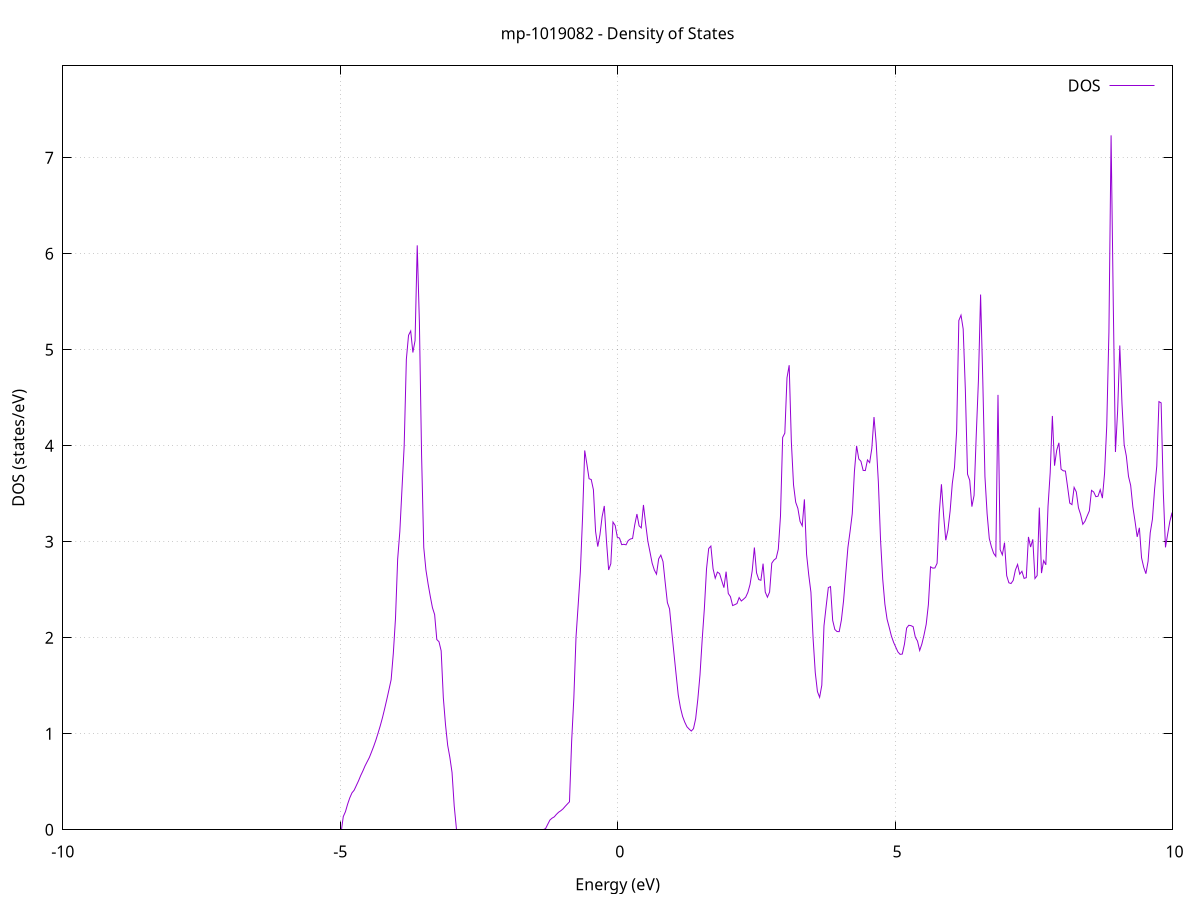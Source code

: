 set title 'mp-1019082 - Density of States'
set xlabel 'Energy (eV)'
set ylabel 'DOS (states/eV)'
set grid
set xrange [-10:10]
set yrange [0:7.957]
set xzeroaxis lt -1
set terminal png size 800,600
set output 'mp-1019082_dos_gnuplot.png'
plot '-' using 1:2 with lines title 'DOS'
-38.776000 0.000000
-38.736800 0.000000
-38.697600 0.000000
-38.658400 0.000000
-38.619200 0.000000
-38.580000 0.000000
-38.540800 0.000000
-38.501600 0.000000
-38.462400 0.000000
-38.423200 0.000000
-38.384000 0.000000
-38.344800 0.000000
-38.305600 0.000000
-38.266400 0.000000
-38.227200 0.000000
-38.188000 0.000000
-38.148800 0.000000
-38.109600 0.000000
-38.070300 0.000000
-38.031100 0.000000
-37.991900 0.000000
-37.952700 0.000000
-37.913500 0.000000
-37.874300 0.000000
-37.835100 0.000000
-37.795900 0.000000
-37.756700 0.000000
-37.717500 0.000000
-37.678300 0.000000
-37.639100 0.000000
-37.599900 0.000000
-37.560700 0.000000
-37.521500 0.000000
-37.482300 0.000000
-37.443100 0.000000
-37.403900 0.000000
-37.364700 0.000000
-37.325500 0.000000
-37.286300 0.000000
-37.247100 0.000000
-37.207900 0.000000
-37.168700 0.000000
-37.129500 0.000000
-37.090300 0.000000
-37.051100 0.000000
-37.011900 0.000000
-36.972700 0.000000
-36.933500 0.000000
-36.894300 0.000000
-36.855100 0.000000
-36.815900 0.000000
-36.776700 0.000000
-36.737500 0.000000
-36.698300 0.000000
-36.659100 0.000000
-36.619900 0.000000
-36.580700 0.000000
-36.541500 0.000000
-36.502300 0.000000
-36.463100 0.000000
-36.423900 0.000000
-36.384700 0.000000
-36.345500 0.000000
-36.306300 0.000000
-36.267100 0.000000
-36.227900 0.000000
-36.188700 0.000000
-36.149500 0.000000
-36.110300 0.000000
-36.071100 0.000000
-36.031900 0.000000
-35.992700 0.000000
-35.953500 0.000000
-35.914300 0.000000
-35.875100 0.000000
-35.835800 0.000000
-35.796600 0.000000
-35.757400 0.000000
-35.718200 0.000000
-35.679000 0.000000
-35.639800 0.000000
-35.600600 0.000000
-35.561400 0.000000
-35.522200 0.000000
-35.483000 0.000000
-35.443800 0.000000
-35.404600 0.000000
-35.365400 0.000000
-35.326200 0.000000
-35.287000 0.000000
-35.247800 0.000000
-35.208600 1.225200
-35.169400 15.294300
-35.130200 8.207200
-35.091000 5.866100
-35.051800 5.492300
-35.012600 4.730300
-34.973400 4.730500
-34.934200 4.389400
-34.895000 4.389600
-34.855800 4.462700
-34.816600 4.611900
-34.777400 4.612100
-34.738200 5.594400
-34.699000 5.594700
-34.659800 27.283000
-34.620600 55.351900
-34.581400 57.964600
-34.542200 53.066100
-34.503000 36.654200
-34.463800 2.862200
-34.424600 0.000000
-34.385400 0.000000
-34.346200 0.000000
-34.307000 0.000000
-34.267800 0.000000
-34.228600 0.000000
-34.189400 0.000000
-34.150200 0.000000
-34.111000 0.000000
-34.071800 0.000000
-34.032600 0.000000
-33.993400 0.000000
-33.954200 0.000000
-33.915000 0.000000
-33.875800 0.000000
-33.836600 0.000000
-33.797400 0.000000
-33.758200 0.000000
-33.719000 0.000000
-33.679800 0.000000
-33.640600 0.000000
-33.601300 0.000000
-33.562100 0.000000
-33.522900 0.000000
-33.483700 0.000000
-33.444500 0.000000
-33.405300 0.000000
-33.366100 0.000000
-33.326900 0.000000
-33.287700 0.000000
-33.248500 0.000000
-33.209300 0.000000
-33.170100 0.000000
-33.130900 0.000000
-33.091700 0.000000
-33.052500 0.000000
-33.013300 0.000000
-32.974100 0.000000
-32.934900 0.000000
-32.895700 0.000000
-32.856500 0.000000
-32.817300 0.000000
-32.778100 0.000000
-32.738900 0.000000
-32.699700 0.000000
-32.660500 0.000000
-32.621300 0.000000
-32.582100 0.000000
-32.542900 0.000000
-32.503700 0.000000
-32.464500 0.000000
-32.425300 0.000000
-32.386100 0.000000
-32.346900 0.000000
-32.307700 0.000000
-32.268500 0.000000
-32.229300 0.000000
-32.190100 0.000000
-32.150900 0.000000
-32.111700 0.000000
-32.072500 0.000000
-32.033300 0.000000
-31.994100 0.000000
-31.954900 0.000000
-31.915700 0.000000
-31.876500 0.000000
-31.837300 0.000000
-31.798100 0.000000
-31.758900 0.000000
-31.719700 0.000000
-31.680500 0.000000
-31.641300 0.000000
-31.602100 0.000000
-31.562900 0.000000
-31.523700 0.000000
-31.484500 0.000000
-31.445300 0.000000
-31.406100 0.000000
-31.366800 0.000000
-31.327600 0.000000
-31.288400 0.000000
-31.249200 0.000000
-31.210000 0.000000
-31.170800 0.000000
-31.131600 0.000000
-31.092400 0.000000
-31.053200 0.000000
-31.014000 0.000000
-30.974800 0.000000
-30.935600 0.000000
-30.896400 0.000000
-30.857200 0.000000
-30.818000 0.000000
-30.778800 0.000000
-30.739600 0.000000
-30.700400 0.000000
-30.661200 0.000000
-30.622000 0.000000
-30.582800 0.000000
-30.543600 0.000000
-30.504400 0.000000
-30.465200 0.000000
-30.426000 0.000000
-30.386800 0.000000
-30.347600 0.000000
-30.308400 0.000000
-30.269200 0.000000
-30.230000 0.000000
-30.190800 0.000000
-30.151600 0.000000
-30.112400 0.000000
-30.073200 0.000000
-30.034000 0.000000
-29.994800 0.000000
-29.955600 0.000000
-29.916400 0.000000
-29.877200 0.000000
-29.838000 0.000000
-29.798800 0.000000
-29.759600 0.000000
-29.720400 0.000000
-29.681200 0.000000
-29.642000 0.000000
-29.602800 0.000000
-29.563600 0.000000
-29.524400 0.000000
-29.485200 0.000000
-29.446000 0.000000
-29.406800 0.000000
-29.367600 0.000000
-29.328400 0.000000
-29.289200 0.000000
-29.250000 0.000000
-29.210800 0.000000
-29.171600 0.000000
-29.132400 0.000000
-29.093100 0.000000
-29.053900 0.000000
-29.014700 0.000000
-28.975500 0.000000
-28.936300 0.000000
-28.897100 0.000000
-28.857900 0.000000
-28.818700 0.000000
-28.779500 0.000000
-28.740300 0.000000
-28.701100 0.000000
-28.661900 0.000000
-28.622700 0.000000
-28.583500 0.000000
-28.544300 0.000000
-28.505100 0.000000
-28.465900 0.000000
-28.426700 0.000000
-28.387500 0.000000
-28.348300 0.000000
-28.309100 0.000000
-28.269900 0.000000
-28.230700 0.000000
-28.191500 0.000000
-28.152300 0.000000
-28.113100 0.000000
-28.073900 0.000000
-28.034700 0.000000
-27.995500 0.000000
-27.956300 0.000000
-27.917100 0.000000
-27.877900 0.000000
-27.838700 0.000000
-27.799500 0.000000
-27.760300 0.000000
-27.721100 0.000000
-27.681900 0.000000
-27.642700 0.000000
-27.603500 0.000000
-27.564300 0.000000
-27.525100 0.000000
-27.485900 0.000000
-27.446700 0.000000
-27.407500 0.000000
-27.368300 0.000000
-27.329100 0.000000
-27.289900 0.000000
-27.250700 0.000000
-27.211500 0.000000
-27.172300 0.000000
-27.133100 0.000000
-27.093900 0.000000
-27.054700 0.000000
-27.015500 0.000000
-26.976300 0.000000
-26.937100 0.000000
-26.897900 0.000000
-26.858600 0.000000
-26.819400 0.000000
-26.780200 0.000000
-26.741000 0.000000
-26.701800 0.000000
-26.662600 0.000000
-26.623400 0.000000
-26.584200 0.000000
-26.545000 0.000000
-26.505800 0.000000
-26.466600 0.000000
-26.427400 0.000000
-26.388200 0.000000
-26.349000 0.000000
-26.309800 0.000000
-26.270600 0.000000
-26.231400 0.000000
-26.192200 0.000000
-26.153000 0.000000
-26.113800 0.000000
-26.074600 0.000000
-26.035400 0.000000
-25.996200 0.000000
-25.957000 0.000000
-25.917800 0.000000
-25.878600 0.000000
-25.839400 0.000000
-25.800200 0.000000
-25.761000 0.000000
-25.721800 0.000000
-25.682600 0.000000
-25.643400 0.000000
-25.604200 0.000000
-25.565000 0.000000
-25.525800 0.000000
-25.486600 0.000000
-25.447400 0.000000
-25.408200 0.000000
-25.369000 0.000000
-25.329800 0.000000
-25.290600 0.000000
-25.251400 0.000000
-25.212200 0.000000
-25.173000 0.000000
-25.133800 0.000000
-25.094600 0.000000
-25.055400 0.000000
-25.016200 0.000000
-24.977000 0.000000
-24.937800 0.000000
-24.898600 0.000000
-24.859400 0.000000
-24.820200 0.000000
-24.781000 0.000000
-24.741800 0.000000
-24.702600 0.000000
-24.663400 0.000000
-24.624100 0.000000
-24.584900 0.000000
-24.545700 0.000000
-24.506500 0.000000
-24.467300 0.000000
-24.428100 0.000000
-24.388900 0.000000
-24.349700 0.000000
-24.310500 0.000000
-24.271300 0.000000
-24.232100 0.000000
-24.192900 0.000000
-24.153700 0.000000
-24.114500 0.000000
-24.075300 0.000000
-24.036100 0.000000
-23.996900 0.000000
-23.957700 0.000000
-23.918500 0.000000
-23.879300 0.000000
-23.840100 0.000000
-23.800900 0.000000
-23.761700 0.000000
-23.722500 0.000000
-23.683300 0.000000
-23.644100 0.000000
-23.604900 0.000000
-23.565700 0.000000
-23.526500 0.000000
-23.487300 0.000000
-23.448100 0.000000
-23.408900 0.000000
-23.369700 0.000000
-23.330500 0.000000
-23.291300 0.000000
-23.252100 0.000000
-23.212900 0.000000
-23.173700 0.000000
-23.134500 0.000000
-23.095300 0.000000
-23.056100 0.000000
-23.016900 0.000000
-22.977700 0.000000
-22.938500 0.000000
-22.899300 0.000000
-22.860100 0.000000
-22.820900 0.000000
-22.781700 0.000000
-22.742500 0.000000
-22.703300 0.000000
-22.664100 0.000000
-22.624900 0.000000
-22.585700 0.000000
-22.546500 0.000000
-22.507300 0.000000
-22.468100 0.000000
-22.428900 0.000000
-22.389600 0.000000
-22.350400 0.000000
-22.311200 0.000000
-22.272000 0.000000
-22.232800 0.000000
-22.193600 0.000000
-22.154400 0.000000
-22.115200 0.000000
-22.076000 0.000000
-22.036800 0.000000
-21.997600 0.000000
-21.958400 0.000000
-21.919200 0.000000
-21.880000 0.000000
-21.840800 0.000000
-21.801600 0.000000
-21.762400 0.000000
-21.723200 0.000000
-21.684000 0.000000
-21.644800 0.000000
-21.605600 0.000000
-21.566400 0.000000
-21.527200 0.000000
-21.488000 0.000000
-21.448800 0.000000
-21.409600 0.000000
-21.370400 0.000000
-21.331200 0.000000
-21.292000 0.000000
-21.252800 0.000000
-21.213600 0.000000
-21.174400 0.000000
-21.135200 0.000000
-21.096000 0.000000
-21.056800 0.000000
-21.017600 0.000000
-20.978400 0.000000
-20.939200 0.000000
-20.900000 0.000000
-20.860800 0.000000
-20.821600 0.000000
-20.782400 0.000000
-20.743200 0.000000
-20.704000 0.000000
-20.664800 0.000000
-20.625600 0.000000
-20.586400 0.000000
-20.547200 0.000000
-20.508000 0.000000
-20.468800 0.000000
-20.429600 0.000000
-20.390400 0.000000
-20.351200 0.000000
-20.312000 0.000000
-20.272800 0.000000
-20.233600 0.000000
-20.194400 0.000000
-20.155100 0.000000
-20.115900 0.000000
-20.076700 0.000000
-20.037500 0.000000
-19.998300 0.000000
-19.959100 0.000000
-19.919900 0.000000
-19.880700 0.000000
-19.841500 0.000000
-19.802300 0.000000
-19.763100 0.000000
-19.723900 0.000000
-19.684700 0.000000
-19.645500 0.000000
-19.606300 0.000000
-19.567100 0.000000
-19.527900 0.000000
-19.488700 0.000000
-19.449500 0.000000
-19.410300 0.000000
-19.371100 0.000000
-19.331900 0.000000
-19.292700 0.000000
-19.253500 0.000000
-19.214300 0.000000
-19.175100 0.000000
-19.135900 0.000000
-19.096700 0.000000
-19.057500 0.000000
-19.018300 0.000000
-18.979100 0.000000
-18.939900 0.000000
-18.900700 0.000000
-18.861500 0.000000
-18.822300 0.000000
-18.783100 0.000000
-18.743900 0.000000
-18.704700 0.000000
-18.665500 0.000000
-18.626300 0.000000
-18.587100 0.000000
-18.547900 0.000000
-18.508700 0.000000
-18.469500 0.000000
-18.430300 0.000000
-18.391100 0.000000
-18.351900 0.000000
-18.312700 0.000000
-18.273500 0.000000
-18.234300 0.000000
-18.195100 0.000000
-18.155900 0.000000
-18.116700 0.000000
-18.077500 0.000000
-18.038300 0.000000
-17.999100 0.000000
-17.959900 0.000000
-17.920700 0.000000
-17.881400 0.000000
-17.842200 0.000000
-17.803000 0.000000
-17.763800 0.000000
-17.724600 0.000000
-17.685400 0.000000
-17.646200 0.000000
-17.607000 0.000000
-17.567800 0.000000
-17.528600 0.000000
-17.489400 0.000000
-17.450200 0.000000
-17.411000 0.000000
-17.371800 0.000000
-17.332600 0.000000
-17.293400 0.000000
-17.254200 0.000000
-17.215000 0.000000
-17.175800 0.000000
-17.136600 0.000000
-17.097400 0.000000
-17.058200 0.000000
-17.019000 0.000000
-16.979800 0.000000
-16.940600 0.000000
-16.901400 0.000000
-16.862200 0.000000
-16.823000 0.000000
-16.783800 0.000000
-16.744600 0.000000
-16.705400 0.000000
-16.666200 0.000000
-16.627000 0.000000
-16.587800 0.000000
-16.548600 0.000000
-16.509400 0.000000
-16.470200 0.000000
-16.431000 0.000000
-16.391800 0.000000
-16.352600 0.000000
-16.313400 0.000000
-16.274200 0.000000
-16.235000 0.000000
-16.195800 0.000000
-16.156600 0.000000
-16.117400 0.000000
-16.078200 0.000000
-16.039000 0.000000
-15.999800 0.000000
-15.960600 0.000000
-15.921400 0.000000
-15.882200 0.000000
-15.843000 0.000000
-15.803800 0.000000
-15.764600 0.000000
-15.725400 0.000000
-15.686200 0.000000
-15.646900 0.000000
-15.607700 0.000000
-15.568500 0.000000
-15.529300 0.000000
-15.490100 0.000000
-15.450900 0.000000
-15.411700 0.000000
-15.372500 0.000000
-15.333300 0.000000
-15.294100 0.000000
-15.254900 0.000000
-15.215700 0.000000
-15.176500 0.000000
-15.137300 0.000000
-15.098100 0.000000
-15.058900 0.000000
-15.019700 0.000000
-14.980500 0.000000
-14.941300 0.000000
-14.902100 0.000000
-14.862900 0.000000
-14.823700 0.000000
-14.784500 0.000000
-14.745300 0.000000
-14.706100 0.000000
-14.666900 0.000000
-14.627700 0.000000
-14.588500 0.000000
-14.549300 0.000000
-14.510100 0.000000
-14.470900 0.000000
-14.431700 0.000000
-14.392500 0.000000
-14.353300 0.000000
-14.314100 0.000000
-14.274900 0.000000
-14.235700 0.000000
-14.196500 0.000000
-14.157300 0.000000
-14.118100 0.000000
-14.078900 0.000000
-14.039700 0.000000
-14.000500 0.000000
-13.961300 0.000000
-13.922100 0.000000
-13.882900 0.000000
-13.843700 0.000000
-13.804500 0.000000
-13.765300 0.000000
-13.726100 0.000000
-13.686900 0.000000
-13.647700 0.000000
-13.608500 0.000000
-13.569300 0.000000
-13.530100 0.000000
-13.490900 0.000000
-13.451700 0.000000
-13.412400 0.000000
-13.373200 0.000000
-13.334000 0.000000
-13.294800 0.000000
-13.255600 0.000000
-13.216400 0.000000
-13.177200 0.042700
-13.138000 0.257600
-13.098800 0.337100
-13.059600 0.455200
-13.020400 0.514900
-12.981200 0.598600
-12.942000 0.692500
-12.902800 0.770200
-12.863600 0.849700
-12.824400 0.941900
-12.785200 1.045700
-12.746000 1.146900
-12.706800 1.257800
-12.667600 1.383700
-12.628400 1.515000
-12.589200 1.850600
-12.550000 1.927600
-12.510800 1.931700
-12.471600 1.988600
-12.432400 2.579400
-12.393200 3.087600
-12.354000 3.793000
-12.314800 4.296200
-12.275600 4.401900
-12.236400 4.480900
-12.197200 4.650200
-12.158000 4.891100
-12.118800 4.583400
-12.079600 4.822900
-12.040400 4.937200
-12.001200 4.751100
-11.962000 4.778500
-11.922800 4.527000
-11.883600 3.645800
-11.844400 2.550200
-11.805200 2.401400
-11.766000 2.368700
-11.726800 1.759100
-11.687600 1.532400
-11.648400 1.325200
-11.609200 1.148600
-11.570000 0.993300
-11.530800 0.864800
-11.491600 0.728800
-11.452400 0.611600
-11.413200 0.504800
-11.374000 0.397000
-11.334800 0.272500
-11.295600 0.112700
-11.256400 0.000000
-11.217200 0.000000
-11.177900 0.000000
-11.138700 0.000000
-11.099500 0.000000
-11.060300 0.000000
-11.021100 0.000000
-10.981900 0.000000
-10.942700 0.000000
-10.903500 0.000000
-10.864300 0.000000
-10.825100 0.000000
-10.785900 0.000000
-10.746700 0.000000
-10.707500 0.000000
-10.668300 0.000000
-10.629100 0.000000
-10.589900 0.000000
-10.550700 0.000000
-10.511500 0.000000
-10.472300 0.000000
-10.433100 0.000000
-10.393900 0.000000
-10.354700 0.000000
-10.315500 0.000000
-10.276300 0.000000
-10.237100 0.000000
-10.197900 0.000000
-10.158700 0.000000
-10.119500 0.000000
-10.080300 0.000000
-10.041100 0.000000
-10.001900 0.000000
-9.962700 0.000000
-9.923500 0.000000
-9.884300 0.000000
-9.845100 0.000000
-9.805900 0.000000
-9.766700 0.000000
-9.727500 0.000000
-9.688300 0.000000
-9.649100 0.000000
-9.609900 0.000000
-9.570700 0.000000
-9.531500 0.000000
-9.492300 0.000000
-9.453100 0.000000
-9.413900 0.000000
-9.374700 0.000000
-9.335500 0.000000
-9.296300 0.000000
-9.257100 0.000000
-9.217900 0.000000
-9.178700 0.000000
-9.139500 0.000000
-9.100300 0.000000
-9.061100 0.000000
-9.021900 0.000000
-8.982700 0.000000
-8.943400 0.000000
-8.904200 0.000000
-8.865000 0.000000
-8.825800 0.000000
-8.786600 0.000000
-8.747400 0.000000
-8.708200 0.000000
-8.669000 0.000000
-8.629800 0.000000
-8.590600 0.000000
-8.551400 0.000000
-8.512200 0.000000
-8.473000 0.000000
-8.433800 0.000000
-8.394600 0.000000
-8.355400 0.000000
-8.316200 0.000000
-8.277000 0.000000
-8.237800 0.000000
-8.198600 0.000000
-8.159400 0.000000
-8.120200 0.000000
-8.081000 0.000000
-8.041800 0.000000
-8.002600 0.000000
-7.963400 0.000000
-7.924200 0.000000
-7.885000 0.000000
-7.845800 0.000000
-7.806600 0.000000
-7.767400 0.000000
-7.728200 0.000000
-7.689000 0.000000
-7.649800 0.000000
-7.610600 0.000000
-7.571400 0.000000
-7.532200 0.000000
-7.493000 0.000000
-7.453800 0.000000
-7.414600 0.000000
-7.375400 0.000000
-7.336200 0.000000
-7.297000 0.000000
-7.257800 0.000000
-7.218600 0.000000
-7.179400 0.000000
-7.140200 0.000000
-7.101000 0.000000
-7.061800 0.000000
-7.022600 0.000000
-6.983400 0.000000
-6.944200 0.000000
-6.905000 0.000000
-6.865800 0.000000
-6.826600 0.000000
-6.787400 0.000000
-6.748200 0.000000
-6.708900 0.000000
-6.669700 0.000000
-6.630500 0.000000
-6.591300 0.000000
-6.552100 0.000000
-6.512900 0.000000
-6.473700 0.000000
-6.434500 0.000000
-6.395300 0.000000
-6.356100 0.000000
-6.316900 0.000000
-6.277700 0.000000
-6.238500 0.000000
-6.199300 0.000000
-6.160100 0.000000
-6.120900 0.000000
-6.081700 0.000000
-6.042500 0.000000
-6.003300 0.000000
-5.964100 0.000000
-5.924900 0.000000
-5.885700 0.000000
-5.846500 0.000000
-5.807300 0.000000
-5.768100 0.000000
-5.728900 0.000000
-5.689700 0.000000
-5.650500 0.000000
-5.611300 0.000000
-5.572100 0.000000
-5.532900 0.000000
-5.493700 0.000000
-5.454500 0.000000
-5.415300 0.000000
-5.376100 0.000000
-5.336900 0.000000
-5.297700 0.000000
-5.258500 0.000000
-5.219300 0.000000
-5.180100 0.000000
-5.140900 0.000000
-5.101700 0.000000
-5.062500 0.000000
-5.023300 0.000000
-4.984100 0.000000
-4.944900 0.137300
-4.905700 0.188600
-4.866500 0.267000
-4.827300 0.333300
-4.788100 0.384700
-4.748900 0.412300
-4.709700 0.460800
-4.670500 0.509400
-4.631300 0.564400
-4.592100 0.612200
-4.552900 0.665100
-4.513700 0.709500
-4.474500 0.753600
-4.435200 0.811100
-4.396000 0.870200
-4.356800 0.934900
-4.317600 1.007400
-4.278400 1.083100
-4.239200 1.166100
-4.200000 1.259400
-4.160800 1.357100
-4.121600 1.458600
-4.082400 1.563100
-4.043200 1.835500
-4.004000 2.200000
-3.964800 2.818200
-3.925600 3.106800
-3.886400 3.554700
-3.847200 4.000500
-3.808000 4.900600
-3.768800 5.150500
-3.729600 5.195600
-3.690400 4.971400
-3.651200 5.095300
-3.612000 6.087600
-3.572800 5.279700
-3.533600 3.901600
-3.494400 2.940700
-3.455200 2.706500
-3.416000 2.560200
-3.376800 2.431500
-3.337600 2.313100
-3.298400 2.241800
-3.259200 1.981100
-3.220000 1.959000
-3.180800 1.864100
-3.141600 1.375300
-3.102400 1.094900
-3.063200 0.879600
-3.024000 0.754000
-2.984800 0.596800
-2.945600 0.248700
-2.906400 0.000000
-2.867200 0.000000
-2.828000 0.000000
-2.788800 0.000000
-2.749600 0.000000
-2.710400 0.000000
-2.671200 0.000000
-2.632000 0.000000
-2.592800 0.000000
-2.553600 0.000000
-2.514400 0.000000
-2.475200 0.000000
-2.436000 0.000000
-2.396800 0.000000
-2.357600 0.000000
-2.318400 0.000000
-2.279200 0.000000
-2.240000 0.000000
-2.200700 0.000000
-2.161500 0.000000
-2.122300 0.000000
-2.083100 0.000000
-2.043900 0.000000
-2.004700 0.000000
-1.965500 0.000000
-1.926300 0.000000
-1.887100 0.000000
-1.847900 0.000000
-1.808700 0.000000
-1.769500 0.000000
-1.730300 0.000000
-1.691100 0.000000
-1.651900 0.000000
-1.612700 0.000000
-1.573500 0.000000
-1.534300 0.000000
-1.495100 0.000000
-1.455900 0.000000
-1.416700 0.000000
-1.377500 0.000000
-1.338300 0.000000
-1.299100 0.011800
-1.259900 0.057200
-1.220700 0.101400
-1.181500 0.121300
-1.142300 0.134500
-1.103100 0.161100
-1.063900 0.182900
-1.024700 0.198200
-0.985500 0.217300
-0.946300 0.243300
-0.907100 0.267600
-0.867900 0.291600
-0.828700 0.925400
-0.789500 1.371700
-0.750300 2.007600
-0.711100 2.342800
-0.671900 2.688100
-0.632700 3.249000
-0.593500 3.951200
-0.554300 3.808900
-0.515100 3.656800
-0.475900 3.648000
-0.436700 3.541700
-0.397500 3.106600
-0.358300 2.949700
-0.319100 3.072300
-0.279900 3.261100
-0.240700 3.373000
-0.201500 3.009500
-0.162300 2.706300
-0.123100 2.770900
-0.083900 3.205300
-0.044700 3.170100
-0.005500 3.046900
0.033800 3.038100
0.073000 2.969700
0.112200 2.973700
0.151400 2.968200
0.190600 3.012600
0.229800 3.028700
0.269000 3.034500
0.308200 3.176600
0.347400 3.289200
0.386600 3.166200
0.425800 3.144700
0.465000 3.383400
0.504200 3.190200
0.543400 3.008200
0.582600 2.893800
0.621800 2.777100
0.661000 2.705800
0.700200 2.662400
0.739400 2.822400
0.778600 2.860700
0.817800 2.792900
0.857000 2.575400
0.896200 2.366900
0.935400 2.300700
0.974600 2.067700
1.013800 1.843100
1.053000 1.620800
1.092200 1.404300
1.131400 1.272700
1.170600 1.181100
1.209800 1.120400
1.249000 1.072900
1.288200 1.049200
1.327400 1.028300
1.366600 1.053000
1.405800 1.156100
1.445000 1.359200
1.484200 1.613400
1.523400 1.979000
1.562600 2.301500
1.601800 2.717700
1.641000 2.929700
1.680200 2.955000
1.719400 2.720300
1.758600 2.620400
1.797800 2.684200
1.837000 2.668800
1.876200 2.594100
1.915400 2.522000
1.954600 2.688400
1.993800 2.461000
2.033000 2.428000
2.072200 2.335500
2.111400 2.344900
2.150600 2.356100
2.189800 2.418600
2.229000 2.382900
2.268300 2.401700
2.307500 2.422900
2.346700 2.472400
2.385900 2.555100
2.425100 2.697100
2.464300 2.940100
2.503500 2.676100
2.542700 2.606500
2.581900 2.598700
2.621100 2.772200
2.660300 2.476100
2.699500 2.422800
2.738700 2.477200
2.777900 2.777000
2.817100 2.809500
2.856300 2.827000
2.895500 2.922900
2.934700 3.266000
2.973900 4.086400
3.013100 4.131400
3.052300 4.708300
3.091500 4.839000
3.130700 4.041500
3.169900 3.593100
3.209100 3.411600
3.248300 3.347300
3.287500 3.212400
3.326700 3.165900
3.365900 3.441700
3.405100 2.868800
3.444300 2.653500
3.483500 2.474200
3.522700 1.991300
3.561900 1.636400
3.601100 1.439000
3.640300 1.379700
3.679500 1.505700
3.718700 2.123700
3.757900 2.327300
3.797100 2.522500
3.836300 2.533000
3.875500 2.181100
3.914700 2.086000
3.953900 2.064800
3.993100 2.063900
4.032300 2.183500
4.071500 2.385500
4.110700 2.664700
4.149900 2.939100
4.189100 3.107900
4.228300 3.292100
4.267500 3.733200
4.306700 3.999000
4.345900 3.862900
4.385100 3.837600
4.424300 3.743300
4.463500 3.741700
4.502800 3.852400
4.542000 3.824200
4.581200 3.974300
4.620400 4.299400
4.659600 4.028600
4.698800 3.623200
4.738000 3.021600
4.777200 2.612500
4.816400 2.350600
4.855600 2.194100
4.894800 2.107700
4.934000 2.017800
4.973200 1.953200
5.012400 1.902000
5.051600 1.852200
5.090800 1.827100
5.130000 1.830500
5.169200 1.933400
5.208400 2.101700
5.247600 2.130100
5.286800 2.126400
5.326000 2.115300
5.365200 2.006200
5.404400 1.965200
5.443600 1.867400
5.482800 1.934500
5.522000 2.029500
5.561200 2.140700
5.600400 2.344900
5.639600 2.739300
5.678800 2.725500
5.718000 2.727200
5.757200 2.775600
5.796400 3.298700
5.835600 3.598900
5.874800 3.275100
5.914000 3.016100
5.953200 3.123900
5.992400 3.320600
6.031600 3.607400
6.070800 3.774600
6.110000 4.155500
6.149200 5.304600
6.188400 5.360200
6.227600 5.216200
6.266800 4.581400
6.306000 3.703700
6.345200 3.640000
6.384400 3.365900
6.423600 3.482400
6.462800 4.107500
6.502000 4.676400
6.541200 5.575100
6.580400 4.694800
6.619600 3.680100
6.658800 3.292100
6.698000 3.033800
6.737300 2.945700
6.776500 2.879400
6.815700 2.847600
6.854900 4.530200
6.894100 2.917600
6.933300 2.863500
6.972500 2.990900
7.011700 2.647000
7.050900 2.572600
7.090100 2.565100
7.129300 2.597900
7.168500 2.705400
7.207700 2.763800
7.246900 2.662600
7.286100 2.692500
7.325300 2.618500
7.364500 2.626100
7.403700 3.050400
7.442900 2.945000
7.482100 3.025100
7.521300 2.617100
7.560500 2.648000
7.599700 3.355500
7.638900 2.673700
7.678100 2.804000
7.717300 2.759800
7.756500 3.368800
7.795700 3.719000
7.834900 4.310400
7.874100 3.792400
7.913300 3.953800
7.952500 4.030700
7.991700 3.756600
8.030900 3.739200
8.070100 3.736500
8.109300 3.571600
8.148500 3.402500
8.187700 3.387000
8.226900 3.566400
8.266100 3.519500
8.305300 3.353500
8.344500 3.283000
8.383700 3.182200
8.422900 3.213600
8.462100 3.268600
8.501300 3.321700
8.540500 3.535500
8.579700 3.518500
8.618900 3.469700
8.658100 3.474600
8.697300 3.542600
8.736500 3.454300
8.775700 3.712900
8.814900 4.208000
8.854100 5.182800
8.893300 7.233200
8.932500 5.484800
8.971700 3.934900
9.011000 4.362600
9.050200 5.044800
9.089400 4.440700
9.128600 4.013200
9.167800 3.893100
9.207000 3.681500
9.246200 3.586800
9.285400 3.363300
9.324600 3.214300
9.363800 3.051000
9.403000 3.145800
9.442200 2.833400
9.481400 2.734200
9.520600 2.667300
9.559800 2.796200
9.599000 3.094700
9.638200 3.234300
9.677400 3.548200
9.716600 3.788400
9.755800 4.459900
9.795000 4.446900
9.834200 3.519900
9.873400 2.941600
9.912600 3.078300
9.951800 3.211000
9.991000 3.303700
10.030200 2.985000
10.069400 3.058300
10.108600 2.860500
10.147800 2.605100
10.187000 2.561300
10.226200 2.577600
10.265400 2.700700
10.304600 2.873900
10.343800 3.148900
10.383000 3.356400
10.422200 2.918800
10.461400 3.384600
10.500600 3.526600
10.539800 3.610400
10.579000 3.906600
10.618200 3.492100
10.657400 3.530300
10.696600 4.167700
10.735800 4.523400
10.775000 3.585600
10.814200 3.813000
10.853400 3.938600
10.892600 3.484700
10.931800 3.219700
10.971000 2.913100
11.010200 2.197600
11.049400 1.963500
11.088600 1.943900
11.127800 1.969600
11.167000 1.927500
11.206200 1.951900
11.245500 1.914700
11.284700 1.915600
11.323900 1.951500
11.363100 2.151600
11.402300 2.043700
11.441500 2.069900
11.480700 2.116600
11.519900 2.206800
11.559100 2.291800
11.598300 2.343600
11.637500 2.366700
11.676700 2.505300
11.715900 2.809600
11.755100 2.454000
11.794300 2.318100
11.833500 2.220500
11.872700 2.206400
11.911900 2.150300
11.951100 2.090500
11.990300 2.069700
12.029500 2.098900
12.068700 2.190300
12.107900 2.390700
12.147100 3.281400
12.186300 3.176500
12.225500 3.154000
12.264700 2.972200
12.303900 3.126400
12.343100 2.634700
12.382300 2.292000
12.421500 2.097400
12.460700 1.928300
12.499900 1.754200
12.539100 1.621800
12.578300 1.503800
12.617500 1.393200
12.656700 1.323700
12.695900 1.263700
12.735100 1.153500
12.774300 1.045200
12.813500 0.955000
12.852700 0.898500
12.891900 0.841100
12.931100 0.749200
12.970300 0.627000
13.009500 0.514900
13.048700 0.448100
13.087900 0.347700
13.127100 0.290400
13.166300 0.260400
13.205500 0.242900
13.244700 0.228000
13.283900 0.210900
13.323100 0.195100
13.362300 0.179900
13.401500 0.161200
13.440700 0.137900
13.480000 0.123500
13.519200 0.094200
13.558400 0.072500
13.597600 0.030100
13.636800 0.000000
13.676000 0.000000
13.715200 0.000000
13.754400 0.000000
13.793600 0.000000
13.832800 0.000000
13.872000 0.000000
13.911200 0.000000
13.950400 0.000000
13.989600 0.000000
14.028800 0.000000
14.068000 0.000000
14.107200 0.000000
14.146400 0.000000
14.185600 0.000000
14.224800 0.000000
14.264000 0.000000
14.303200 0.000000
14.342400 0.000000
14.381600 0.000000
14.420800 0.000000
14.460000 0.000000
14.499200 0.000000
14.538400 0.000000
14.577600 0.000000
14.616800 0.000000
14.656000 0.000000
14.695200 0.000000
14.734400 0.000000
14.773600 0.000000
14.812800 0.000000
14.852000 0.000000
14.891200 0.000000
14.930400 0.000000
14.969600 0.000000
15.008800 0.000000
15.048000 0.000000
15.087200 0.000000
15.126400 0.000000
15.165600 0.000000
15.204800 0.000000
15.244000 0.005900
15.283200 0.128100
15.322400 0.255200
15.361600 0.434700
15.400800 0.519900
15.440000 0.569400
15.479200 0.563300
15.518400 0.547400
15.557600 0.545100
15.596800 0.552600
15.636000 0.562600
15.675200 0.562000
15.714500 0.554800
15.753700 0.551600
15.792900 0.551000
15.832100 0.627700
15.871300 0.650000
15.910500 0.656300
15.949700 0.613800
15.988900 0.601900
16.028100 0.599900
16.067300 0.599100
16.106500 0.595600
16.145700 0.590600
16.184900 0.584400
16.224100 0.584100
16.263300 0.585800
16.302500 0.587500
16.341700 0.629400
16.380900 0.692900
16.420100 0.712100
16.459300 0.715600
16.498500 0.743600
16.537700 0.767900
16.576900 0.800100
16.616100 0.852200
16.655300 0.891800
16.694500 0.931200
16.733700 0.980700
16.772900 1.030100
16.812100 1.070000
16.851300 1.142300
16.890500 2.217300
16.929700 4.203500
16.968900 4.388000
17.008100 3.295000
17.047300 2.805000
17.086500 2.565200
17.125700 2.482400
17.164900 2.388400
17.204100 2.281100
17.243300 2.206800
17.282500 2.166500
17.321700 2.142000
17.360900 2.139400
17.400100 2.179400
17.439300 2.266900
17.478500 2.322100
17.517700 2.323700
17.556900 2.301400
17.596100 2.365400
17.635300 2.288300
17.674500 2.237000
17.713700 2.154300
17.752900 2.023100
17.792100 1.915800
17.831300 1.798700
17.870500 4.166900
17.909700 1.678300
17.949000 1.531900
17.988200 1.449200
18.027400 1.377500
18.066600 1.295600
18.105800 1.440100
18.145000 1.118500
18.184200 1.053800
18.223400 1.366200
18.262600 1.601000
18.301800 1.490200
18.341000 1.737200
18.380200 2.059400
18.419400 2.263900
18.458600 2.534100
18.497800 3.635500
18.537000 3.701800
18.576200 3.094700
18.615400 2.925800
18.654600 2.863700
18.693800 2.862400
18.733000 2.832800
18.772200 2.666400
18.811400 2.770300
18.850600 2.679200
18.889800 2.359800
18.929000 2.273900
18.968200 2.423900
19.007400 2.293800
19.046600 2.733600
19.085800 2.555800
19.125000 2.648500
19.164200 2.879100
19.203400 3.621600
19.242600 2.888100
19.281800 2.585800
19.321000 2.598800
19.360200 2.283100
19.399400 2.733100
19.438600 2.631700
19.477800 2.340100
19.517000 2.448400
19.556200 3.074100
19.595400 3.217100
19.634600 2.719100
19.673800 2.405700
19.713000 2.076700
19.752200 1.916600
19.791400 1.858200
19.830600 1.750300
19.869800 1.724800
19.909000 1.724500
19.948200 1.770700
19.987400 1.792400
20.026600 1.786700
20.065800 1.816400
20.105000 1.878800
20.144200 1.864500
20.183400 1.872300
20.222700 1.899900
20.261900 1.883500
20.301100 1.855500
20.340300 1.814600
20.379500 1.798200
20.418700 1.810100
20.457900 1.830100
20.497100 1.839900
20.536300 1.847900
20.575500 1.838700
20.614700 1.843900
20.653900 1.869500
20.693100 1.895700
20.732300 1.907200
20.771500 1.927000
20.810700 1.951800
20.849900 2.000700
20.889100 1.992700
20.928300 2.024400
20.967500 2.020800
21.006700 1.950400
21.045900 1.901200
21.085100 1.850400
21.124300 1.824000
21.163500 1.799600
21.202700 1.774400
21.241900 1.752000
21.281100 1.725500
21.320300 1.687800
21.359500 1.677800
21.398700 1.607900
21.437900 1.421100
21.477100 1.368500
21.516300 1.321700
21.555500 1.240300
21.594700 1.258700
21.633900 1.320600
21.673100 1.372200
21.712300 1.446400
21.751500 1.459400
21.790700 1.420900
21.829900 1.409900
21.869100 1.395100
21.908300 1.355700
21.947500 1.382000
21.986700 1.475100
22.025900 1.574500
22.065100 1.714900
22.104300 1.641900
22.143500 1.643700
22.182700 1.522100
22.221900 1.463700
22.261100 1.480800
22.300300 1.519300
22.339500 1.487700
22.378700 1.405800
22.417900 1.317600
22.457200 1.279500
22.496400 1.227000
22.535600 1.179300
22.574800 1.143900
22.614000 1.076800
22.653200 1.010200
22.692400 0.987400
22.731600 0.991800
22.770800 1.003800
22.810000 1.024800
22.849200 1.032700
22.888400 1.056400
22.927600 1.262900
22.966800 1.478000
23.006000 1.700800
23.045200 1.879700
23.084400 2.004300
23.123600 2.261700
23.162800 2.375200
23.202000 2.495300
23.241200 2.650100
23.280400 2.952600
23.319600 3.254000
23.358800 3.376600
23.398000 2.875200
23.437200 2.443400
23.476400 2.253700
23.515600 2.328700
23.554800 2.249100
23.594000 2.337400
23.633200 2.410500
23.672400 2.505300
23.711600 2.607300
23.750800 2.732900
23.790000 2.664500
23.829200 2.383200
23.868400 2.220500
23.907600 2.221000
23.946800 2.251600
23.986000 2.350100
24.025200 2.466400
24.064400 2.638200
24.103600 2.139000
24.142800 1.717500
24.182000 1.328000
24.221200 1.097600
24.260400 0.908200
24.299600 0.727300
24.338800 0.627900
24.378000 0.536300
24.417200 0.460000
24.456400 0.397000
24.495600 0.339900
24.534800 0.293600
24.574000 0.263200
24.613200 0.262100
24.652400 0.271800
24.691700 0.298400
24.730900 0.348700
24.770100 0.407800
24.809300 0.460600
24.848500 0.520900
24.887700 0.559700
24.926900 0.602800
24.966100 0.668100
25.005300 0.693800
25.044500 0.720100
25.083700 0.754200
25.122900 0.854200
25.162100 0.934400
25.201300 1.037000
25.240500 1.144500
25.279700 1.194800
25.318900 1.201100
25.358100 1.186700
25.397300 1.174700
25.436500 1.191300
25.475700 1.240700
25.514900 1.292800
25.554100 1.333800
25.593300 1.289000
25.632500 1.237600
25.671700 1.240300
25.710900 1.254900
25.750100 1.269600
25.789300 1.276300
25.828500 1.286800
25.867700 1.286600
25.906900 1.281000
25.946100 1.292500
25.985300 1.298500
26.024500 1.297400
26.063700 1.296000
26.102900 1.295300
26.142100 1.570700
26.181300 1.412500
26.220500 1.334700
26.259700 1.295600
26.298900 1.277800
26.338100 1.271800
26.377300 1.351300
26.416500 1.591500
26.455700 1.629000
26.494900 1.733900
26.534100 1.788700
26.573300 1.863800
26.612500 1.925000
26.651700 1.909300
26.690900 1.928000
26.730100 1.916300
26.769300 1.910200
26.808500 1.912600
26.847700 1.933600
26.886900 2.092700
26.926200 2.144300
26.965400 2.210900
27.004600 2.243500
27.043800 2.261900
27.083000 2.263400
27.122200 2.227300
27.161400 2.146100
27.200600 1.953200
27.239800 1.780000
27.279000 1.660200
27.318200 1.670600
27.357400 1.892400
27.396600 2.221300
27.435800 2.519400
27.475000 2.423300
27.514200 2.682800
27.553400 2.489100
27.592600 2.081600
27.631800 1.830000
27.671000 1.685400
27.710200 1.744800
27.749400 1.844100
27.788600 2.004200
27.827800 2.103800
27.867000 2.192900
27.906200 2.256200
27.945400 2.276300
27.984600 2.122800
28.023800 2.086800
28.063000 2.055100
28.102200 2.103200
28.141400 2.164700
28.180600 2.261600
28.219800 2.404100
28.259000 2.588900
28.298200 2.746400
28.337400 2.887800
28.376600 3.077200
28.415800 3.335800
28.455000 3.521400
28.494200 3.547200
28.533400 3.866000
28.572600 4.807600
28.611800 4.466300
28.651000 4.286200
28.690200 4.234400
28.729400 4.068500
28.768600 3.804500
28.807800 3.885600
28.847000 3.918700
28.886200 3.728400
28.925400 3.516000
28.964600 3.418900
29.003800 3.498300
29.043000 3.642700
29.082200 3.516300
29.121400 3.388500
29.160700 3.313800
29.199900 3.236400
29.239100 3.195200
29.278300 3.170100
29.317500 3.264600
29.356700 3.114100
29.395900 2.903200
29.435100 2.692600
29.474300 2.602200
29.513500 2.599600
29.552700 2.598900
29.591900 2.683500
29.631100 2.767100
29.670300 2.912200
29.709500 3.095600
29.748700 3.047600
29.787900 3.011200
29.827100 2.787500
29.866300 2.365400
29.905500 2.118100
29.944700 2.019000
29.983900 1.939100
30.023100 1.986100
30.062300 2.307700
30.101500 2.428100
30.140700 2.515900
30.179900 2.563400
30.219100 2.585900
30.258300 2.765500
30.297500 2.420800
30.336700 2.659600
30.375900 2.627300
30.415100 2.449200
30.454300 2.544700
30.493500 2.351300
30.532700 2.620700
30.571900 2.660100
30.611100 2.798000
30.650300 3.011000
30.689500 3.492500
30.728700 3.547500
30.767900 3.670100
30.807100 3.531100
30.846300 3.341900
30.885500 3.102600
30.924700 2.992300
30.963900 4.621000
31.003100 3.406500
31.042300 3.441500
31.081500 3.363200
31.120700 3.420400
31.159900 3.408900
31.199100 3.545100
31.238300 3.485700
31.277500 2.526800
31.316700 2.067400
31.355900 1.819800
31.395200 1.562800
31.434400 1.403100
31.473600 1.192900
31.512800 1.082000
31.552000 1.007900
31.591200 0.966100
31.630400 0.990200
31.669600 1.041800
31.708800 1.098400
31.748000 1.120200
31.787200 1.156200
31.826400 1.207300
31.865600 1.288400
31.904800 1.429700
31.944000 1.869300
31.983200 2.055100
32.022400 2.172500
32.061600 2.181700
32.100800 2.050400
32.140000 1.998700
32.179200 1.936800
32.218400 1.916700
32.257600 1.832800
32.296800 1.712400
32.336000 1.573100
32.375200 1.476900
32.414400 1.362300
32.453600 1.410500
32.492800 1.432300
32.532000 1.450300
32.571200 1.456300
32.610400 1.430900
32.649600 1.446800
32.688800 1.575400
32.728000 1.565200
32.767200 1.602500
32.806400 1.583500
32.845600 1.545800
32.884800 1.568100
32.924000 1.636700
32.963200 1.673200
33.002400 1.739200
33.041600 1.747300
33.080800 1.760300
33.120000 1.947400
33.159200 1.994900
33.198400 1.934000
33.237600 1.858100
33.276800 1.821200
33.316000 1.773800
33.355200 1.727900
33.394400 1.709200
33.433600 1.655000
33.472800 1.601000
33.512000 1.538600
33.551200 1.459000
33.590400 1.388500
33.629600 1.416900
33.668900 1.005100
33.708100 0.966500
33.747300 0.945200
33.786500 0.911900
33.825700 0.887500
33.864900 0.913400
33.904100 1.045500
33.943300 0.928900
33.982500 0.958100
34.021700 0.957200
34.060900 0.933900
34.100100 0.917700
34.139300 0.892200
34.178500 0.860000
34.217700 0.832300
34.256900 0.800600
34.296100 0.732600
34.335300 0.672000
34.374500 0.590700
34.413700 0.509200
34.452900 0.435800
34.492100 0.356900
34.531300 0.290100
34.570500 0.251500
34.609700 0.233500
34.648900 0.217800
34.688100 0.209100
34.727300 0.200500
34.766500 0.193500
34.805700 0.192000
34.844900 0.187300
34.884100 0.182300
34.923300 0.177300
34.962500 0.168200
35.001700 0.154800
35.040900 0.154600
35.080100 0.152600
35.119300 0.149100
35.158500 0.146100
35.197700 0.143700
35.236900 0.141800
35.276100 0.140100
35.315300 0.139800
35.354500 0.134000
35.393700 0.128000
35.432900 0.121900
35.472100 0.094400
35.511300 0.065500
35.550500 0.041600
35.589700 0.025200
35.628900 0.011600
35.668100 0.008100
35.707300 0.006600
35.746500 0.005200
35.785700 0.004000
35.824900 0.003000
35.864100 0.002100
35.903400 0.001300
35.942600 0.000800
35.981800 0.000300
36.021000 0.000100
36.060200 0.000000
36.099400 0.000000
36.138600 0.000000
36.177800 0.000000
36.217000 0.000000
36.256200 0.000000
36.295400 0.000000
36.334600 0.000000
36.373800 0.000000
36.413000 0.000000
36.452200 0.000000
36.491400 0.000000
36.530600 0.000000
36.569800 0.000000
36.609000 0.000000
36.648200 0.000000
36.687400 0.000000
36.726600 0.000000
36.765800 0.000000
36.805000 0.000000
36.844200 0.000000
36.883400 0.000000
36.922600 0.000000
36.961800 0.000000
37.001000 0.000000
37.040200 0.000000
37.079400 0.000000
37.118600 0.000000
37.157800 0.000000
37.197000 0.000000
37.236200 0.000000
37.275400 0.000000
37.314600 0.000000
37.353800 0.000000
37.393000 0.000000
37.432200 0.000000
37.471400 0.000000
37.510600 0.000000
37.549800 0.000000
37.589000 0.000000
37.628200 0.000000
37.667400 0.000000
37.706600 0.000000
37.745800 0.000000
37.785000 0.000000
37.824200 0.000000
37.863400 0.000000
37.902600 0.000000
37.941800 0.000000
37.981000 0.000000
38.020200 0.000000
38.059400 0.000000
38.098600 0.000000
38.137900 0.000000
38.177100 0.000000
38.216300 0.000000
38.255500 0.000000
38.294700 0.000000
38.333900 0.000000
38.373100 0.000000
38.412300 0.000000
38.451500 0.000000
38.490700 0.000000
38.529900 0.000000
38.569100 0.000000
38.608300 0.000000
38.647500 0.000000
38.686700 0.000000
38.725900 0.000000
38.765100 0.000000
38.804300 0.000000
38.843500 0.000000
38.882700 0.000000
38.921900 0.000000
38.961100 0.000000
39.000300 0.000000
39.039500 0.000000
39.078700 0.000000
39.117900 0.000000
39.157100 0.000000
39.196300 0.000000
39.235500 0.000000
39.274700 0.000000
39.313900 0.000000
39.353100 0.000000
39.392300 0.000000
39.431500 0.000000
39.470700 0.000000
39.509900 0.000000
39.549100 0.000000
39.588300 0.000000
39.627500 0.000000
e
